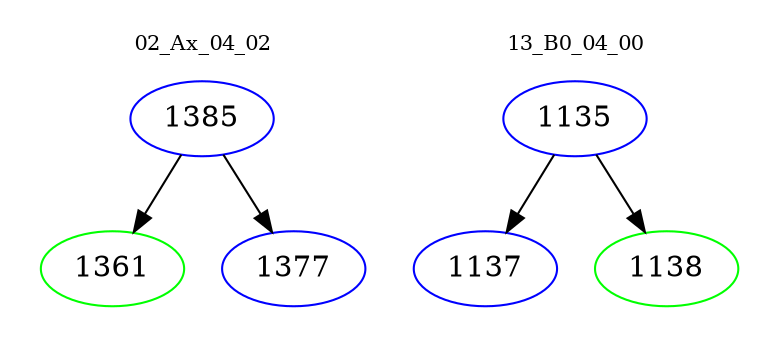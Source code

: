 digraph{
subgraph cluster_0 {
color = white
label = "02_Ax_04_02";
fontsize=10;
T0_1385 [label="1385", color="blue"]
T0_1385 -> T0_1361 [color="black"]
T0_1361 [label="1361", color="green"]
T0_1385 -> T0_1377 [color="black"]
T0_1377 [label="1377", color="blue"]
}
subgraph cluster_1 {
color = white
label = "13_B0_04_00";
fontsize=10;
T1_1135 [label="1135", color="blue"]
T1_1135 -> T1_1137 [color="black"]
T1_1137 [label="1137", color="blue"]
T1_1135 -> T1_1138 [color="black"]
T1_1138 [label="1138", color="green"]
}
}
